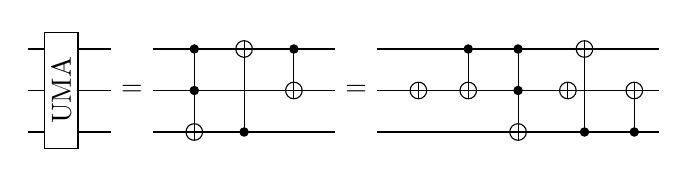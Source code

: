 \begin{tikzpicture}[scale=1.0,x=1pt,y=1pt]
\filldraw[color=white] (0.0, -7.5) rectangle (228.0, 37.5);
% Drawing wires
% Line 1: a W #a\oplus{c}
\draw[color=black] (0.0,30.0) -- (228.0,30.0);
% Line 2: b W #b\oplus{c}
\draw[color=black] (0.0,15.0) -- (228.0,15.0);
% Line 3: c W #\mbox{MAJ}(a,b,c)
\draw[color=black] (0.0,0.0) -- (228.0,0.0);
% Done with wires; drawing gates
% Line 5: a b c G \rotatebox{90}{UMA}
\draw (12.0,30.0) -- (12.0,0.0);
\begin{scope}
\draw[fill=white] (12.0, 15.0) +(-45.0:8.485pt and 29.698pt) -- +(45.0:8.485pt and 29.698pt) -- +(135.0:8.485pt and 29.698pt) -- +(225.0:8.485pt and 29.698pt) -- cycle;
\clip (12.0, 15.0) +(-45.0:8.485pt and 29.698pt) -- +(45.0:8.485pt and 29.698pt) -- +(135.0:8.485pt and 29.698pt) -- +(225.0:8.485pt and 29.698pt) -- cycle;
\draw (12.0, 15.0) node {\rotatebox{90}{UMA}};
\end{scope}
% Line 6: =
\draw[fill=white,color=white] (30.0, -6.0) rectangle (45.0, 36.0);
\draw (37.5, 15.0) node {$=$};
% Line 7: +c a b
\draw (60.0,30.0) -- (60.0,0.0);
\begin{scope}
\draw[fill=white] (60.0, 0.0) circle(3.0pt);
\clip (60.0, 0.0) circle(3.0pt);
\draw (57.0, 0.0) -- (63.0, 0.0);
\draw (60.0, -3.0) -- (60.0, 3.0);
\end{scope}
\filldraw (60.0, 30.0) circle(1.5pt);
\filldraw (60.0, 15.0) circle(1.5pt);
% Line 8: +a c
\draw (78.0,30.0) -- (78.0,0.0);
\begin{scope}
\draw[fill=white] (78.0, 30.0) circle(3.0pt);
\clip (78.0, 30.0) circle(3.0pt);
\draw (75.0, 30.0) -- (81.0, 30.0);
\draw (78.0, 27.0) -- (78.0, 33.0);
\end{scope}
\filldraw (78.0, 0.0) circle(1.5pt);
% Line 9: +b a
\draw (96.0,30.0) -- (96.0,15.0);
\begin{scope}
\draw[fill=white] (96.0, 15.0) circle(3.0pt);
\clip (96.0, 15.0) circle(3.0pt);
\draw (93.0, 15.0) -- (99.0, 15.0);
\draw (96.0, 12.0) -- (96.0, 18.0);
\end{scope}
\filldraw (96.0, 30.0) circle(1.5pt);
% Line 10: =
\draw[fill=white,color=white] (111.0, -6.0) rectangle (126.0, 36.0);
\draw (118.5, 15.0) node {$=$};
% Line 11: +b
\begin{scope}
\draw[fill=white] (141.0, 15.0) circle(3.0pt);
\clip (141.0, 15.0) circle(3.0pt);
\draw (138.0, 15.0) -- (144.0, 15.0);
\draw (141.0, 12.0) -- (141.0, 18.0);
\end{scope}
% Line 12: +b a
\draw (159.0,30.0) -- (159.0,15.0);
\begin{scope}
\draw[fill=white] (159.0, 15.0) circle(3.0pt);
\clip (159.0, 15.0) circle(3.0pt);
\draw (156.0, 15.0) -- (162.0, 15.0);
\draw (159.0, 12.0) -- (159.0, 18.0);
\end{scope}
\filldraw (159.0, 30.0) circle(1.5pt);
% Line 13: +c a b
\draw (177.0,30.0) -- (177.0,0.0);
\begin{scope}
\draw[fill=white] (177.0, 0.0) circle(3.0pt);
\clip (177.0, 0.0) circle(3.0pt);
\draw (174.0, 0.0) -- (180.0, 0.0);
\draw (177.0, -3.0) -- (177.0, 3.0);
\end{scope}
\filldraw (177.0, 30.0) circle(1.5pt);
\filldraw (177.0, 15.0) circle(1.5pt);
% Line 14: +b
\begin{scope}
\draw[fill=white] (195.0, 15.0) circle(3.0pt);
\clip (195.0, 15.0) circle(3.0pt);
\draw (192.0, 15.0) -- (198.0, 15.0);
\draw (195.0, 12.0) -- (195.0, 18.0);
\end{scope}
% Line 15: +a c
\draw (201.0,30.0) -- (201.0,0.0);
\begin{scope}
\draw[fill=white] (201.0, 30.0) circle(3.0pt);
\clip (201.0, 30.0) circle(3.0pt);
\draw (198.0, 30.0) -- (204.0, 30.0);
\draw (201.0, 27.0) -- (201.0, 33.0);
\end{scope}
\filldraw (201.0, 0.0) circle(1.5pt);
% Line 16: +b c
\draw (219.0,15.0) -- (219.0,0.0);
\begin{scope}
\draw[fill=white] (219.0, 15.0) circle(3.0pt);
\clip (219.0, 15.0) circle(3.0pt);
\draw (216.0, 15.0) -- (222.0, 15.0);
\draw (219.0, 12.0) -- (219.0, 18.0);
\end{scope}
\filldraw (219.0, 0.0) circle(1.5pt);
% Done with gates; drawing ending labels
% Done with ending labels; drawing cut lines and comments
% Done with comments
\end{tikzpicture}
